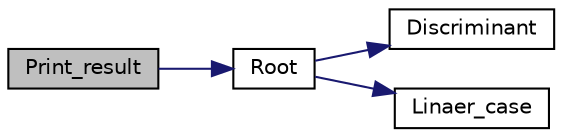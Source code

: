 digraph "Print_result"
{
  edge [fontname="Helvetica",fontsize="10",labelfontname="Helvetica",labelfontsize="10"];
  node [fontname="Helvetica",fontsize="10",shape=record];
  rankdir="LR";
  Node20 [label="Print_result",height=0.2,width=0.4,color="black", fillcolor="grey75", style="filled", fontcolor="black"];
  Node20 -> Node21 [color="midnightblue",fontsize="10",style="solid",fontname="Helvetica"];
  Node21 [label="Root",height=0.2,width=0.4,color="black", fillcolor="white", style="filled",URL="$func_8c.html#aceda5418fba0b768f7be53c72db831e1"];
  Node21 -> Node22 [color="midnightblue",fontsize="10",style="solid",fontname="Helvetica"];
  Node22 [label="Discriminant",height=0.2,width=0.4,color="black", fillcolor="white", style="filled",URL="$func_8c.html#aef42dad72ba0706d56ee4659b990a394"];
  Node21 -> Node23 [color="midnightblue",fontsize="10",style="solid",fontname="Helvetica"];
  Node23 [label="Linaer_case",height=0.2,width=0.4,color="black", fillcolor="white", style="filled",URL="$func_8c.html#a9289fbbf1539662114562a589fbe4703"];
}
